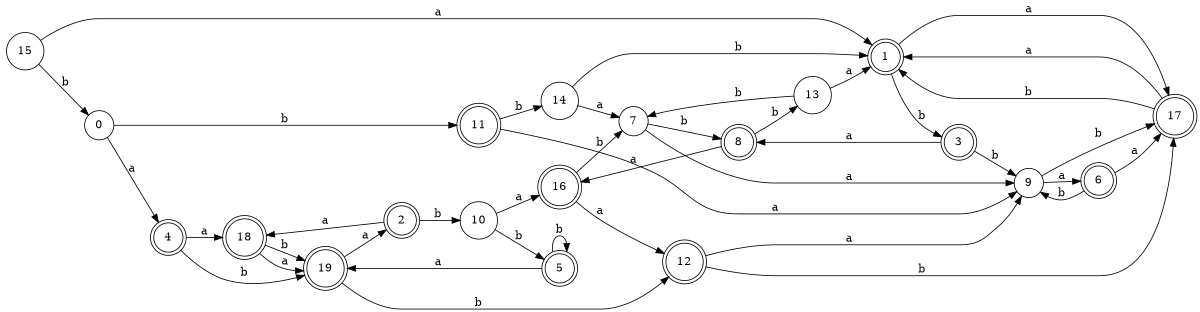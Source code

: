 digraph n16_10 {
__start0 [label="" shape="none"];

rankdir=LR;
size="8,5";

s0 [style="filled", color="black", fillcolor="white" shape="circle", label="0"];
s1 [style="rounded,filled", color="black", fillcolor="white" shape="doublecircle", label="1"];
s2 [style="rounded,filled", color="black", fillcolor="white" shape="doublecircle", label="2"];
s3 [style="rounded,filled", color="black", fillcolor="white" shape="doublecircle", label="3"];
s4 [style="rounded,filled", color="black", fillcolor="white" shape="doublecircle", label="4"];
s5 [style="rounded,filled", color="black", fillcolor="white" shape="doublecircle", label="5"];
s6 [style="rounded,filled", color="black", fillcolor="white" shape="doublecircle", label="6"];
s7 [style="filled", color="black", fillcolor="white" shape="circle", label="7"];
s8 [style="rounded,filled", color="black", fillcolor="white" shape="doublecircle", label="8"];
s9 [style="filled", color="black", fillcolor="white" shape="circle", label="9"];
s10 [style="filled", color="black", fillcolor="white" shape="circle", label="10"];
s11 [style="rounded,filled", color="black", fillcolor="white" shape="doublecircle", label="11"];
s12 [style="rounded,filled", color="black", fillcolor="white" shape="doublecircle", label="12"];
s13 [style="filled", color="black", fillcolor="white" shape="circle", label="13"];
s14 [style="filled", color="black", fillcolor="white" shape="circle", label="14"];
s15 [style="filled", color="black", fillcolor="white" shape="circle", label="15"];
s16 [style="rounded,filled", color="black", fillcolor="white" shape="doublecircle", label="16"];
s17 [style="rounded,filled", color="black", fillcolor="white" shape="doublecircle", label="17"];
s18 [style="rounded,filled", color="black", fillcolor="white" shape="doublecircle", label="18"];
s19 [style="rounded,filled", color="black", fillcolor="white" shape="doublecircle", label="19"];
s0 -> s4 [label="a"];
s0 -> s11 [label="b"];
s1 -> s17 [label="a"];
s1 -> s3 [label="b"];
s2 -> s18 [label="a"];
s2 -> s10 [label="b"];
s3 -> s8 [label="a"];
s3 -> s9 [label="b"];
s4 -> s18 [label="a"];
s4 -> s19 [label="b"];
s5 -> s19 [label="a"];
s5 -> s5 [label="b"];
s6 -> s17 [label="a"];
s6 -> s9 [label="b"];
s7 -> s9 [label="a"];
s7 -> s8 [label="b"];
s8 -> s16 [label="a"];
s8 -> s13 [label="b"];
s9 -> s6 [label="a"];
s9 -> s17 [label="b"];
s10 -> s16 [label="a"];
s10 -> s5 [label="b"];
s11 -> s9 [label="a"];
s11 -> s14 [label="b"];
s12 -> s9 [label="a"];
s12 -> s17 [label="b"];
s13 -> s1 [label="a"];
s13 -> s7 [label="b"];
s14 -> s7 [label="a"];
s14 -> s1 [label="b"];
s15 -> s1 [label="a"];
s15 -> s0 [label="b"];
s16 -> s12 [label="a"];
s16 -> s7 [label="b"];
s17 -> s1 [label="a"];
s17 -> s1 [label="b"];
s18 -> s19 [label="a"];
s18 -> s19 [label="b"];
s19 -> s2 [label="a"];
s19 -> s12 [label="b"];

}